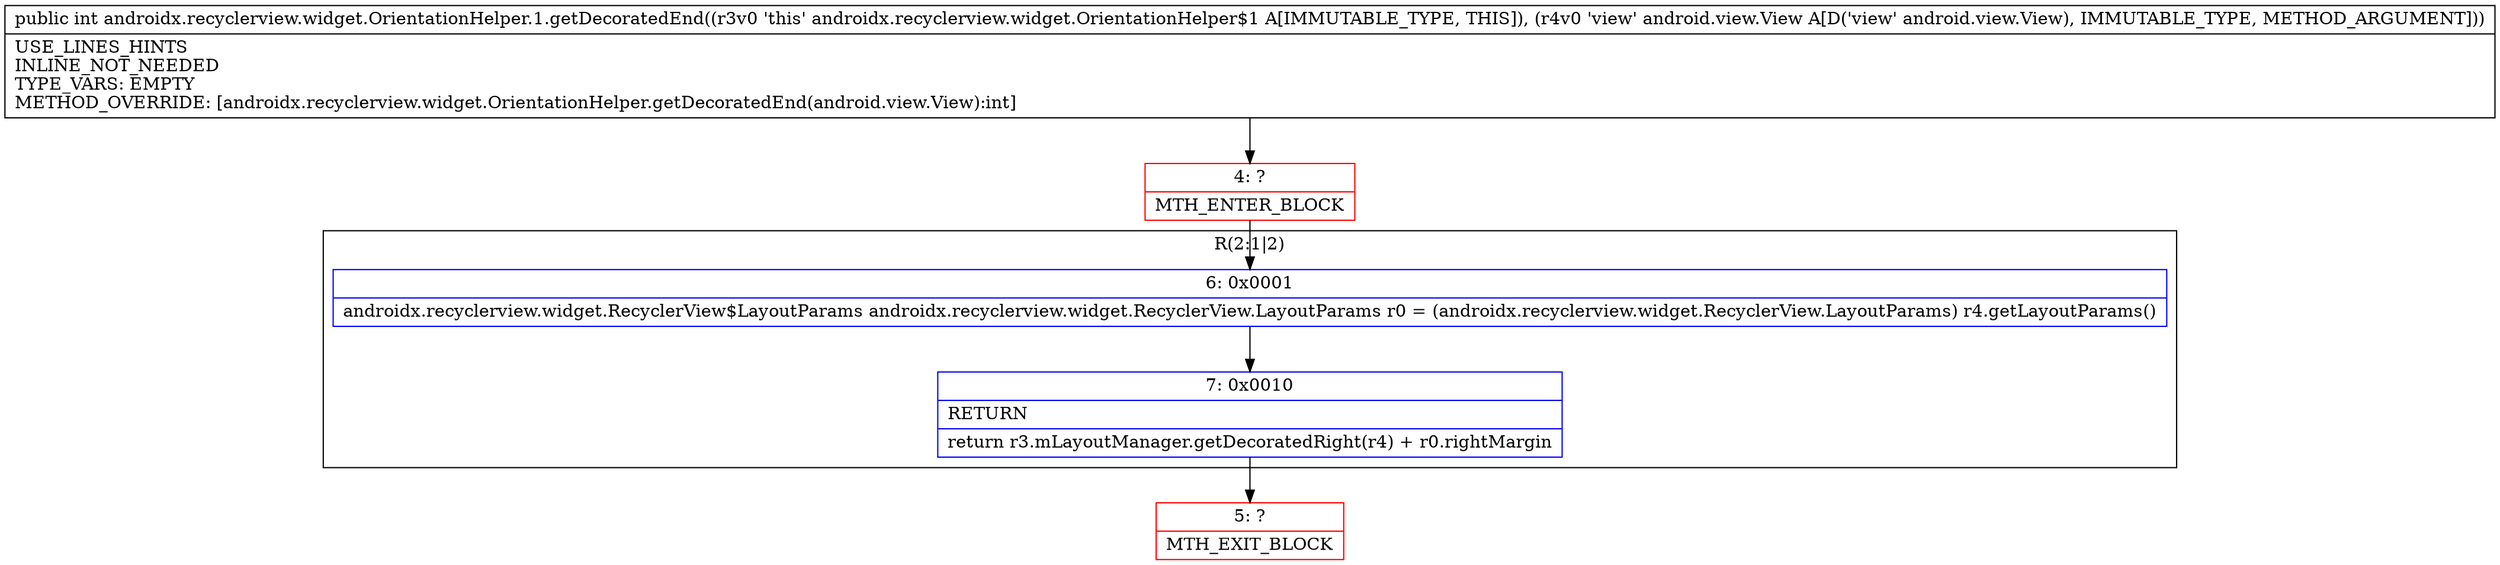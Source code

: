 digraph "CFG forandroidx.recyclerview.widget.OrientationHelper.1.getDecoratedEnd(Landroid\/view\/View;)I" {
subgraph cluster_Region_733957970 {
label = "R(2:1|2)";
node [shape=record,color=blue];
Node_6 [shape=record,label="{6\:\ 0x0001|androidx.recyclerview.widget.RecyclerView$LayoutParams androidx.recyclerview.widget.RecyclerView.LayoutParams r0 = (androidx.recyclerview.widget.RecyclerView.LayoutParams) r4.getLayoutParams()\l}"];
Node_7 [shape=record,label="{7\:\ 0x0010|RETURN\l|return r3.mLayoutManager.getDecoratedRight(r4) + r0.rightMargin\l}"];
}
Node_4 [shape=record,color=red,label="{4\:\ ?|MTH_ENTER_BLOCK\l}"];
Node_5 [shape=record,color=red,label="{5\:\ ?|MTH_EXIT_BLOCK\l}"];
MethodNode[shape=record,label="{public int androidx.recyclerview.widget.OrientationHelper.1.getDecoratedEnd((r3v0 'this' androidx.recyclerview.widget.OrientationHelper$1 A[IMMUTABLE_TYPE, THIS]), (r4v0 'view' android.view.View A[D('view' android.view.View), IMMUTABLE_TYPE, METHOD_ARGUMENT]))  | USE_LINES_HINTS\lINLINE_NOT_NEEDED\lTYPE_VARS: EMPTY\lMETHOD_OVERRIDE: [androidx.recyclerview.widget.OrientationHelper.getDecoratedEnd(android.view.View):int]\l}"];
MethodNode -> Node_4;Node_6 -> Node_7;
Node_7 -> Node_5;
Node_4 -> Node_6;
}

